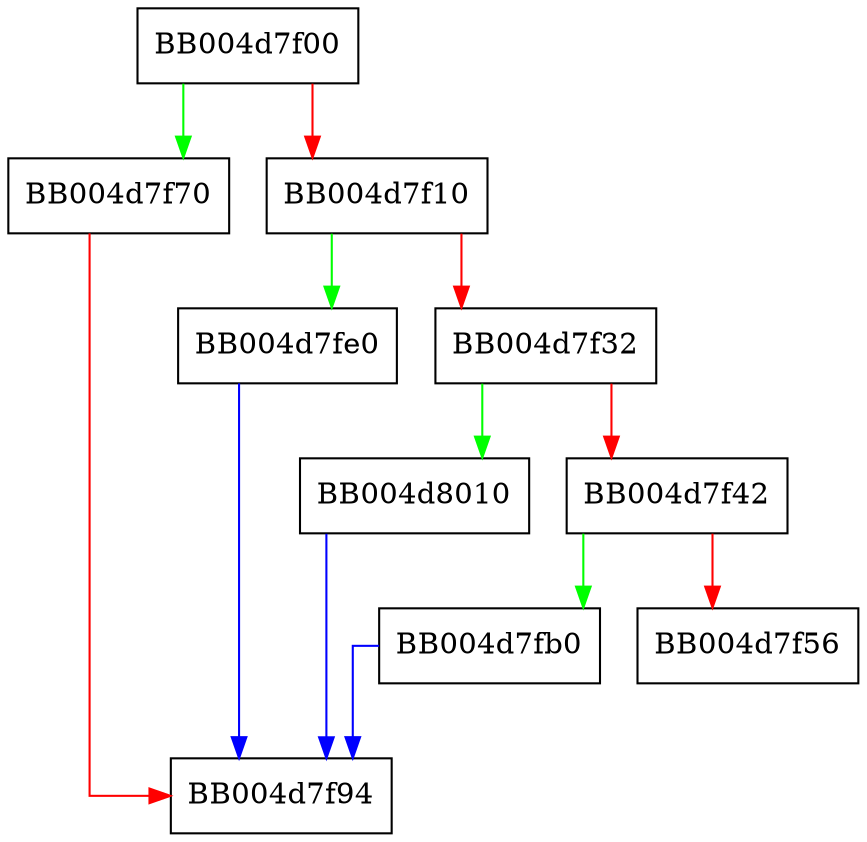 digraph tls_parse_stoc_server_cert_type {
  node [shape="box"];
  graph [splines=ortho];
  BB004d7f00 -> BB004d7f70 [color="green"];
  BB004d7f00 -> BB004d7f10 [color="red"];
  BB004d7f10 -> BB004d7fe0 [color="green"];
  BB004d7f10 -> BB004d7f32 [color="red"];
  BB004d7f32 -> BB004d8010 [color="green"];
  BB004d7f32 -> BB004d7f42 [color="red"];
  BB004d7f42 -> BB004d7fb0 [color="green"];
  BB004d7f42 -> BB004d7f56 [color="red"];
  BB004d7f70 -> BB004d7f94 [color="red"];
  BB004d7fb0 -> BB004d7f94 [color="blue"];
  BB004d7fe0 -> BB004d7f94 [color="blue"];
  BB004d8010 -> BB004d7f94 [color="blue"];
}